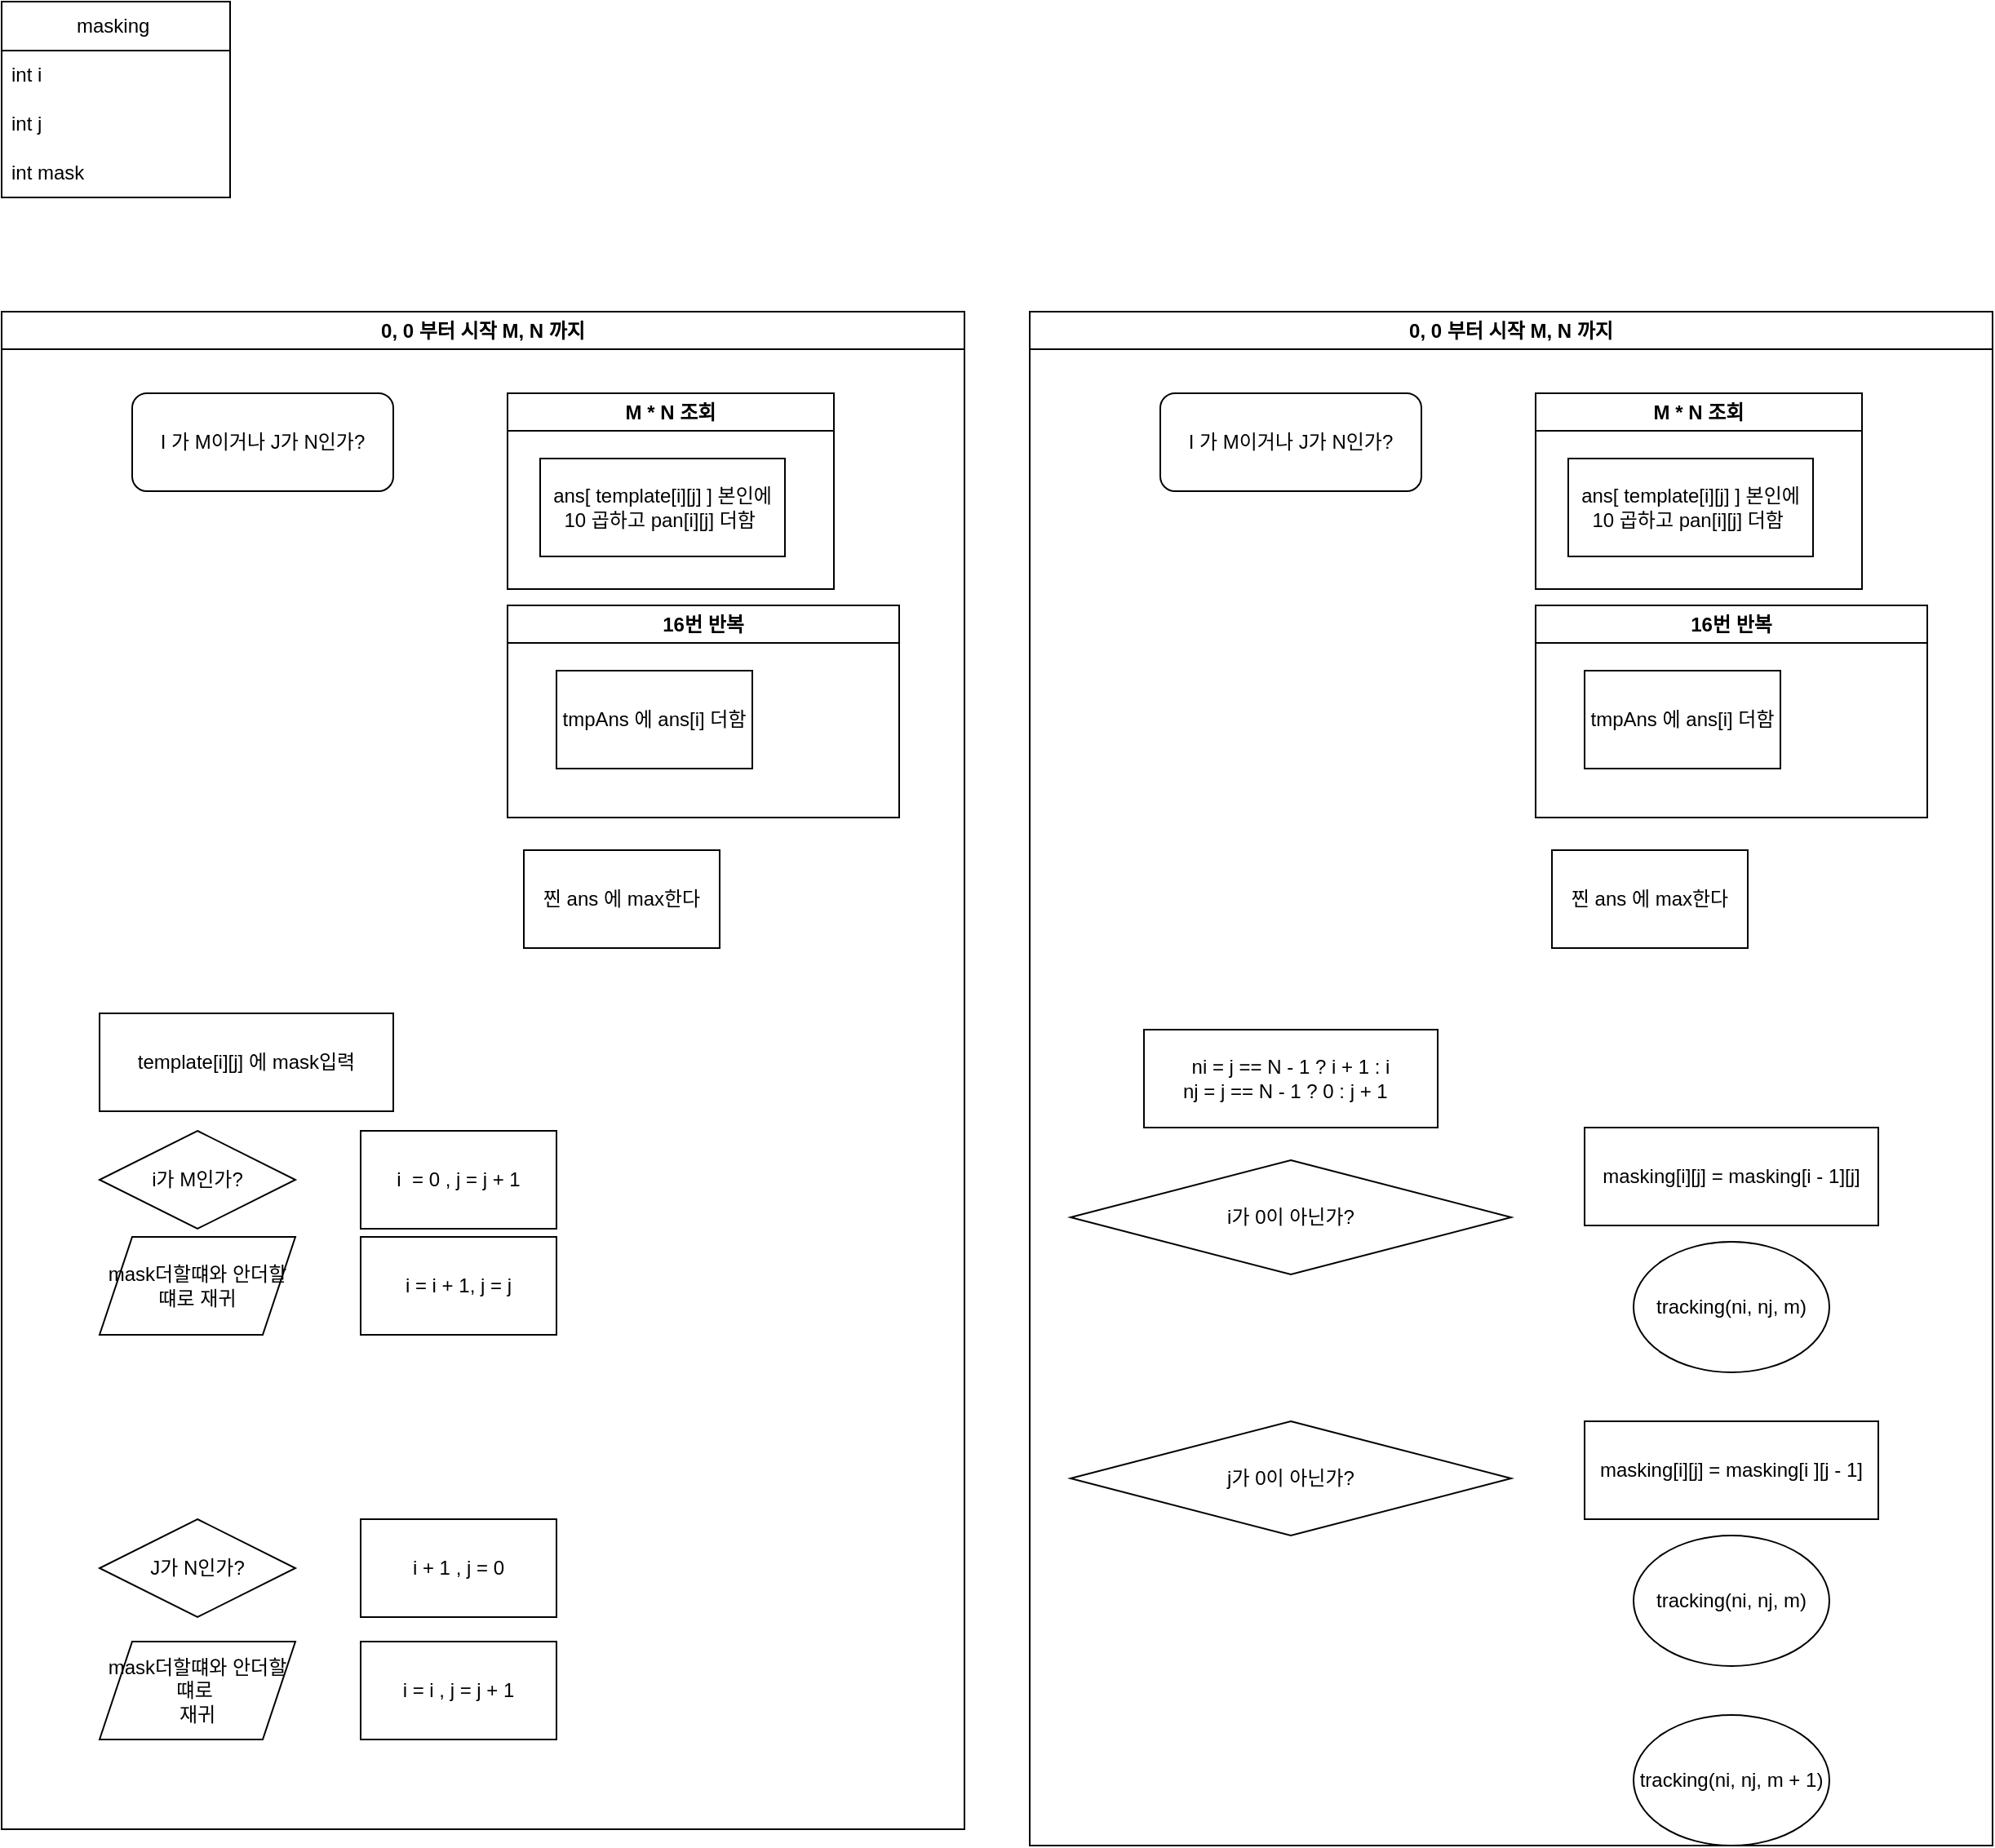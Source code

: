 <mxfile version="22.1.16" type="device">
  <diagram name="페이지-1" id="g1mW3xqmLEIrNjLyCrIl">
    <mxGraphModel dx="1073" dy="648" grid="1" gridSize="10" guides="1" tooltips="1" connect="1" arrows="1" fold="1" page="1" pageScale="1" pageWidth="827" pageHeight="1169" math="0" shadow="0">
      <root>
        <mxCell id="0" />
        <mxCell id="1" parent="0" />
        <mxCell id="XHHczPF9lft6So_suA8t-1" value="0, 0 부터 시작 M, N 까지" style="swimlane;whiteSpace=wrap;html=1;" vertex="1" parent="1">
          <mxGeometry x="90" y="200" width="590" height="930" as="geometry" />
        </mxCell>
        <mxCell id="XHHczPF9lft6So_suA8t-7" value="template[i][j] 에 mask입력" style="rounded=0;whiteSpace=wrap;html=1;" vertex="1" parent="XHHczPF9lft6So_suA8t-1">
          <mxGeometry x="60" y="430" width="180" height="60" as="geometry" />
        </mxCell>
        <mxCell id="XHHczPF9lft6So_suA8t-8" value="i가 M인가?" style="rounded=0;whiteSpace=wrap;html=1;shape=rhombus;perimeter=rhombusPerimeter;" vertex="1" parent="XHHczPF9lft6So_suA8t-1">
          <mxGeometry x="60" y="502" width="120" height="60" as="geometry" />
        </mxCell>
        <mxCell id="XHHczPF9lft6So_suA8t-12" value="J가 N인가?" style="rounded=0;whiteSpace=wrap;html=1;shape=rhombus;perimeter=rhombusPerimeter;" vertex="1" parent="XHHczPF9lft6So_suA8t-1">
          <mxGeometry x="60" y="740" width="120" height="60" as="geometry" />
        </mxCell>
        <mxCell id="XHHczPF9lft6So_suA8t-13" value="i + 1 , j = 0" style="rounded=0;whiteSpace=wrap;html=1;" vertex="1" parent="XHHczPF9lft6So_suA8t-1">
          <mxGeometry x="220" y="740" width="120" height="60" as="geometry" />
        </mxCell>
        <mxCell id="XHHczPF9lft6So_suA8t-14" value="i&amp;nbsp; = 0 , j = j + 1" style="rounded=0;whiteSpace=wrap;html=1;" vertex="1" parent="XHHczPF9lft6So_suA8t-1">
          <mxGeometry x="220" y="502" width="120" height="60" as="geometry" />
        </mxCell>
        <mxCell id="XHHczPF9lft6So_suA8t-15" value="i = i , j = j + 1" style="rounded=0;whiteSpace=wrap;html=1;" vertex="1" parent="XHHczPF9lft6So_suA8t-1">
          <mxGeometry x="220" y="815" width="120" height="60" as="geometry" />
        </mxCell>
        <mxCell id="XHHczPF9lft6So_suA8t-16" value="mask더할떄와 안더할떄로 재귀" style="shape=parallelogram;perimeter=parallelogramPerimeter;whiteSpace=wrap;html=1;fixedSize=1;" vertex="1" parent="XHHczPF9lft6So_suA8t-1">
          <mxGeometry x="60" y="567" width="120" height="60" as="geometry" />
        </mxCell>
        <mxCell id="XHHczPF9lft6So_suA8t-17" value="i = i + 1, j = j" style="rounded=0;whiteSpace=wrap;html=1;" vertex="1" parent="XHHczPF9lft6So_suA8t-1">
          <mxGeometry x="220" y="567" width="120" height="60" as="geometry" />
        </mxCell>
        <mxCell id="XHHczPF9lft6So_suA8t-19" value="mask더할떄와 안더할떄로&amp;nbsp;&lt;br&gt;재귀" style="shape=parallelogram;perimeter=parallelogramPerimeter;whiteSpace=wrap;html=1;fixedSize=1;" vertex="1" parent="XHHczPF9lft6So_suA8t-1">
          <mxGeometry x="60" y="815" width="120" height="60" as="geometry" />
        </mxCell>
        <mxCell id="XHHczPF9lft6So_suA8t-20" value="I 가 M이거나 J가 N인가?" style="rounded=1;whiteSpace=wrap;html=1;" vertex="1" parent="XHHczPF9lft6So_suA8t-1">
          <mxGeometry x="80" y="50" width="160" height="60" as="geometry" />
        </mxCell>
        <mxCell id="XHHczPF9lft6So_suA8t-21" value="M * N 조회" style="swimlane;whiteSpace=wrap;html=1;" vertex="1" parent="XHHczPF9lft6So_suA8t-1">
          <mxGeometry x="310" y="50" width="200" height="120" as="geometry" />
        </mxCell>
        <mxCell id="XHHczPF9lft6So_suA8t-22" value="ans[ template[i][j] ] 본인에 10 곱하고 pan[i][j] 더함&amp;nbsp;" style="rounded=0;whiteSpace=wrap;html=1;" vertex="1" parent="XHHczPF9lft6So_suA8t-21">
          <mxGeometry x="20" y="40" width="150" height="60" as="geometry" />
        </mxCell>
        <mxCell id="XHHczPF9lft6So_suA8t-24" value="16번 반복" style="swimlane;whiteSpace=wrap;html=1;" vertex="1" parent="XHHczPF9lft6So_suA8t-1">
          <mxGeometry x="310" y="180" width="240" height="130" as="geometry" />
        </mxCell>
        <mxCell id="XHHczPF9lft6So_suA8t-25" value="tmpAns 에 ans[i] 더함" style="rounded=0;whiteSpace=wrap;html=1;" vertex="1" parent="XHHczPF9lft6So_suA8t-24">
          <mxGeometry x="30" y="40" width="120" height="60" as="geometry" />
        </mxCell>
        <mxCell id="XHHczPF9lft6So_suA8t-26" value="찐 ans 에 max한다" style="rounded=0;whiteSpace=wrap;html=1;" vertex="1" parent="XHHczPF9lft6So_suA8t-1">
          <mxGeometry x="320" y="330" width="120" height="60" as="geometry" />
        </mxCell>
        <mxCell id="XHHczPF9lft6So_suA8t-3" value="masking&amp;nbsp;" style="swimlane;fontStyle=0;childLayout=stackLayout;horizontal=1;startSize=30;horizontalStack=0;resizeParent=1;resizeParentMax=0;resizeLast=0;collapsible=1;marginBottom=0;whiteSpace=wrap;html=1;" vertex="1" parent="1">
          <mxGeometry x="90" y="10" width="140" height="120" as="geometry" />
        </mxCell>
        <mxCell id="XHHczPF9lft6So_suA8t-4" value="int i" style="text;strokeColor=none;fillColor=none;align=left;verticalAlign=middle;spacingLeft=4;spacingRight=4;overflow=hidden;points=[[0,0.5],[1,0.5]];portConstraint=eastwest;rotatable=0;whiteSpace=wrap;html=1;" vertex="1" parent="XHHczPF9lft6So_suA8t-3">
          <mxGeometry y="30" width="140" height="30" as="geometry" />
        </mxCell>
        <mxCell id="XHHczPF9lft6So_suA8t-5" value="int j" style="text;strokeColor=none;fillColor=none;align=left;verticalAlign=middle;spacingLeft=4;spacingRight=4;overflow=hidden;points=[[0,0.5],[1,0.5]];portConstraint=eastwest;rotatable=0;whiteSpace=wrap;html=1;" vertex="1" parent="XHHczPF9lft6So_suA8t-3">
          <mxGeometry y="60" width="140" height="30" as="geometry" />
        </mxCell>
        <mxCell id="XHHczPF9lft6So_suA8t-6" value="int mask" style="text;strokeColor=none;fillColor=none;align=left;verticalAlign=middle;spacingLeft=4;spacingRight=4;overflow=hidden;points=[[0,0.5],[1,0.5]];portConstraint=eastwest;rotatable=0;whiteSpace=wrap;html=1;" vertex="1" parent="XHHczPF9lft6So_suA8t-3">
          <mxGeometry y="90" width="140" height="30" as="geometry" />
        </mxCell>
        <mxCell id="XHHczPF9lft6So_suA8t-28" value="0, 0 부터 시작 M, N 까지" style="swimlane;whiteSpace=wrap;html=1;" vertex="1" parent="1">
          <mxGeometry x="720" y="200" width="590" height="940" as="geometry" />
        </mxCell>
        <mxCell id="XHHczPF9lft6So_suA8t-38" value="I 가 M이거나 J가 N인가?" style="rounded=1;whiteSpace=wrap;html=1;" vertex="1" parent="XHHczPF9lft6So_suA8t-28">
          <mxGeometry x="80" y="50" width="160" height="60" as="geometry" />
        </mxCell>
        <mxCell id="XHHczPF9lft6So_suA8t-39" value="M * N 조회" style="swimlane;whiteSpace=wrap;html=1;" vertex="1" parent="XHHczPF9lft6So_suA8t-28">
          <mxGeometry x="310" y="50" width="200" height="120" as="geometry" />
        </mxCell>
        <mxCell id="XHHczPF9lft6So_suA8t-40" value="ans[ template[i][j] ] 본인에 10 곱하고 pan[i][j] 더함&amp;nbsp;" style="rounded=0;whiteSpace=wrap;html=1;" vertex="1" parent="XHHczPF9lft6So_suA8t-39">
          <mxGeometry x="20" y="40" width="150" height="60" as="geometry" />
        </mxCell>
        <mxCell id="XHHczPF9lft6So_suA8t-41" value="16번 반복" style="swimlane;whiteSpace=wrap;html=1;" vertex="1" parent="XHHczPF9lft6So_suA8t-28">
          <mxGeometry x="310" y="180" width="240" height="130" as="geometry" />
        </mxCell>
        <mxCell id="XHHczPF9lft6So_suA8t-42" value="tmpAns 에 ans[i] 더함" style="rounded=0;whiteSpace=wrap;html=1;" vertex="1" parent="XHHczPF9lft6So_suA8t-41">
          <mxGeometry x="30" y="40" width="120" height="60" as="geometry" />
        </mxCell>
        <mxCell id="XHHczPF9lft6So_suA8t-43" value="찐 ans 에 max한다" style="rounded=0;whiteSpace=wrap;html=1;" vertex="1" parent="XHHczPF9lft6So_suA8t-28">
          <mxGeometry x="320" y="330" width="120" height="60" as="geometry" />
        </mxCell>
        <mxCell id="XHHczPF9lft6So_suA8t-44" value="i가 0이 아닌가?" style="rhombus;whiteSpace=wrap;html=1;" vertex="1" parent="XHHczPF9lft6So_suA8t-28">
          <mxGeometry x="25" y="520" width="270" height="70" as="geometry" />
        </mxCell>
        <mxCell id="XHHczPF9lft6So_suA8t-29" value="ni = j == N - 1 ? i + 1 : i&lt;br&gt;nj = j == N - 1 ? 0 : j + 1&amp;nbsp;&amp;nbsp;" style="rounded=0;whiteSpace=wrap;html=1;" vertex="1" parent="XHHczPF9lft6So_suA8t-28">
          <mxGeometry x="70" y="440" width="180" height="60" as="geometry" />
        </mxCell>
        <mxCell id="XHHczPF9lft6So_suA8t-47" value="tracking(ni, nj, m)" style="ellipse;whiteSpace=wrap;html=1;" vertex="1" parent="XHHczPF9lft6So_suA8t-28">
          <mxGeometry x="370" y="570" width="120" height="80" as="geometry" />
        </mxCell>
        <mxCell id="XHHczPF9lft6So_suA8t-48" value="masking[i][j] = masking[i - 1][j]" style="rounded=0;whiteSpace=wrap;html=1;" vertex="1" parent="XHHczPF9lft6So_suA8t-28">
          <mxGeometry x="340" y="500" width="180" height="60" as="geometry" />
        </mxCell>
        <mxCell id="XHHczPF9lft6So_suA8t-49" value="j가 0이 아닌가?" style="rhombus;whiteSpace=wrap;html=1;" vertex="1" parent="XHHczPF9lft6So_suA8t-28">
          <mxGeometry x="25" y="680" width="270" height="70" as="geometry" />
        </mxCell>
        <mxCell id="XHHczPF9lft6So_suA8t-50" value="tracking(ni, nj, m)" style="ellipse;whiteSpace=wrap;html=1;" vertex="1" parent="XHHczPF9lft6So_suA8t-28">
          <mxGeometry x="370" y="750" width="120" height="80" as="geometry" />
        </mxCell>
        <mxCell id="XHHczPF9lft6So_suA8t-51" value="masking[i][j] = masking[i ][j - 1]" style="rounded=0;whiteSpace=wrap;html=1;" vertex="1" parent="XHHczPF9lft6So_suA8t-28">
          <mxGeometry x="340" y="680" width="180" height="60" as="geometry" />
        </mxCell>
        <mxCell id="XHHczPF9lft6So_suA8t-52" value="tracking(ni, nj, m + 1)" style="ellipse;whiteSpace=wrap;html=1;" vertex="1" parent="XHHczPF9lft6So_suA8t-28">
          <mxGeometry x="370" y="860" width="120" height="80" as="geometry" />
        </mxCell>
      </root>
    </mxGraphModel>
  </diagram>
</mxfile>

